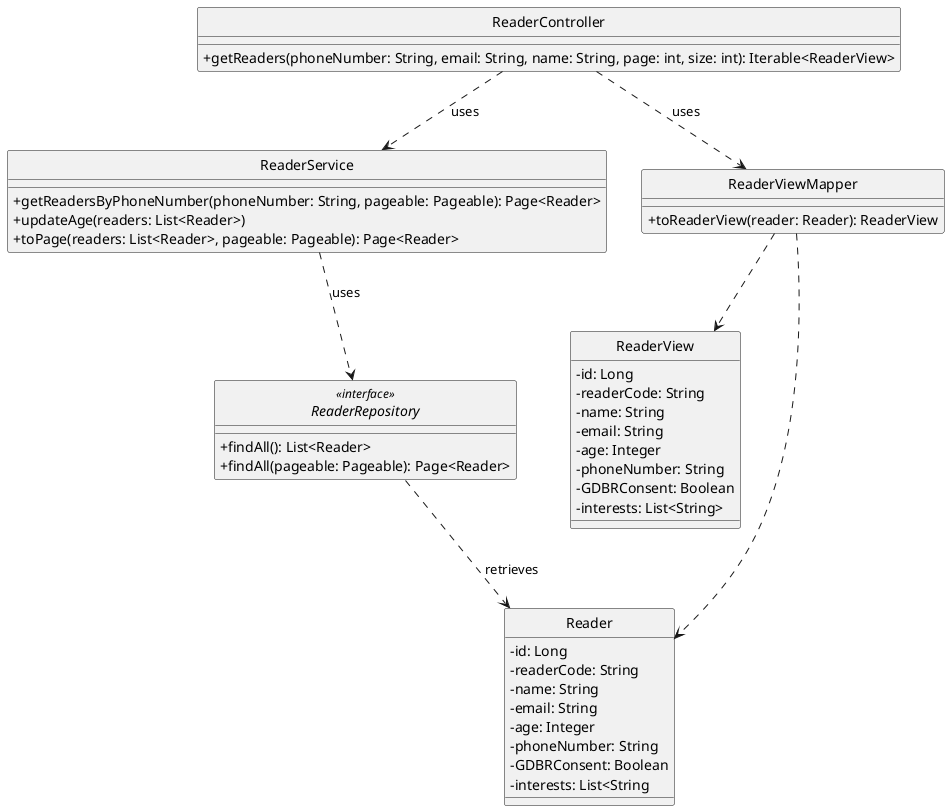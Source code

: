 @startuml
hide circle
skinparam classAttributeIconSize 0

class ReaderController {
    + getReaders(phoneNumber: String, email: String, name: String, page: int, size: int): Iterable<ReaderView>
}

class ReaderService {
    + getReadersByPhoneNumber(phoneNumber: String, pageable: Pageable): Page<Reader>
    + updateAge(readers: List<Reader>)
    + toPage(readers: List<Reader>, pageable: Pageable): Page<Reader>
}

interface ReaderRepository <<interface>> {
    + findAll(): List<Reader>
    + findAll(pageable: Pageable): Page<Reader>
}

class ReaderViewMapper {
    + toReaderView(reader: Reader): ReaderView
}

class ReaderView {
    - id: Long
    - readerCode: String
    - name: String
    - email: String
    - age: Integer
    - phoneNumber: String
    - GDBRConsent: Boolean
    - interests: List<String>
}

class Reader {
    - id: Long
    - readerCode: String
    - name: String
    - email: String
    - age: Integer
    - phoneNumber: String
    - GDBRConsent: Boolean
    - interests: List<String
}

ReaderController ..> ReaderService : uses
ReaderService ..> ReaderRepository : uses
ReaderController ..> ReaderViewMapper : uses
ReaderViewMapper ..> Reader
ReaderViewMapper ..> ReaderView
ReaderRepository ..> Reader : retrieves

@enduml
